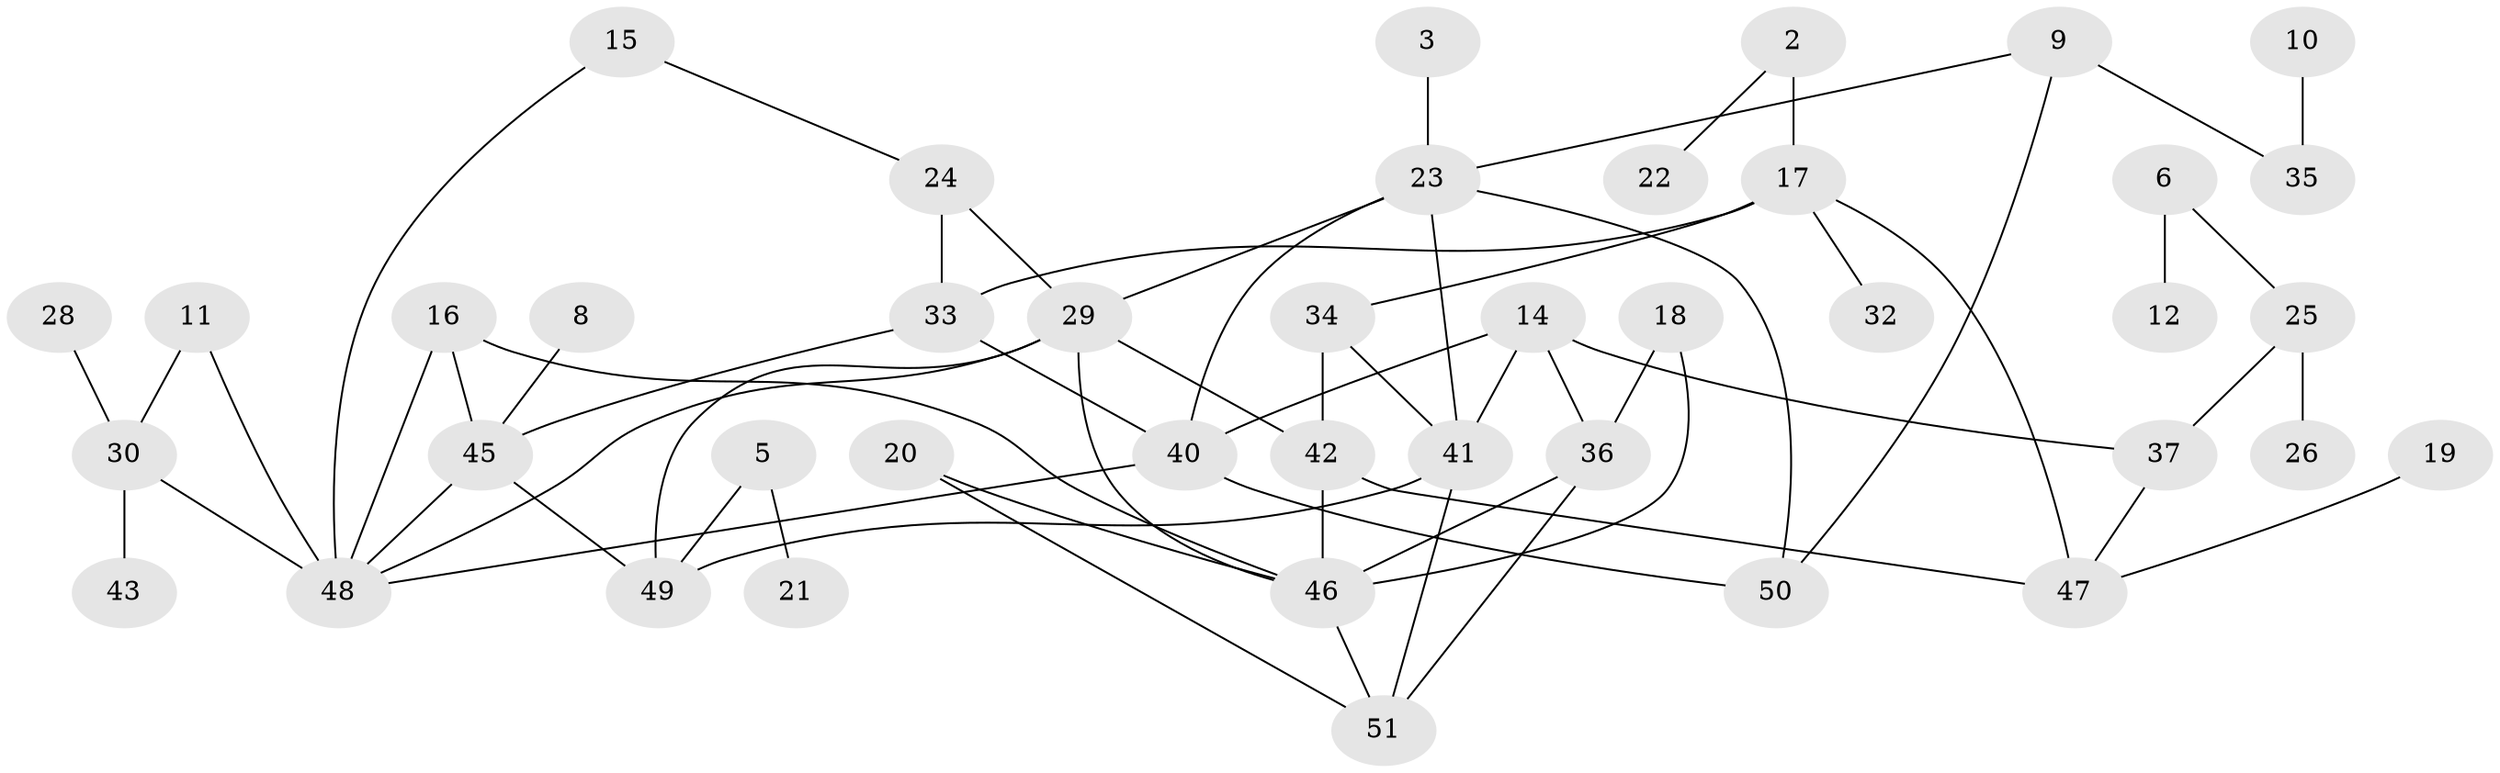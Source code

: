 // original degree distribution, {1: 0.2376237623762376, 4: 0.1188118811881188, 0: 0.0891089108910891, 3: 0.26732673267326734, 2: 0.22772277227722773, 5: 0.04950495049504951, 6: 0.009900990099009901}
// Generated by graph-tools (version 1.1) at 2025/00/03/09/25 03:00:51]
// undirected, 42 vertices, 63 edges
graph export_dot {
graph [start="1"]
  node [color=gray90,style=filled];
  2;
  3;
  5;
  6;
  8;
  9;
  10;
  11;
  12;
  14;
  15;
  16;
  17;
  18;
  19;
  20;
  21;
  22;
  23;
  24;
  25;
  26;
  28;
  29;
  30;
  32;
  33;
  34;
  35;
  36;
  37;
  40;
  41;
  42;
  43;
  45;
  46;
  47;
  48;
  49;
  50;
  51;
  2 -- 17 [weight=2.0];
  2 -- 22 [weight=1.0];
  3 -- 23 [weight=1.0];
  5 -- 21 [weight=1.0];
  5 -- 49 [weight=1.0];
  6 -- 12 [weight=1.0];
  6 -- 25 [weight=1.0];
  8 -- 45 [weight=1.0];
  9 -- 23 [weight=1.0];
  9 -- 35 [weight=1.0];
  9 -- 50 [weight=1.0];
  10 -- 35 [weight=1.0];
  11 -- 30 [weight=1.0];
  11 -- 48 [weight=1.0];
  14 -- 36 [weight=1.0];
  14 -- 37 [weight=1.0];
  14 -- 40 [weight=1.0];
  14 -- 41 [weight=1.0];
  15 -- 24 [weight=1.0];
  15 -- 48 [weight=1.0];
  16 -- 45 [weight=1.0];
  16 -- 46 [weight=1.0];
  16 -- 48 [weight=1.0];
  17 -- 32 [weight=1.0];
  17 -- 33 [weight=1.0];
  17 -- 34 [weight=1.0];
  17 -- 47 [weight=1.0];
  18 -- 36 [weight=1.0];
  18 -- 46 [weight=1.0];
  19 -- 47 [weight=1.0];
  20 -- 46 [weight=1.0];
  20 -- 51 [weight=1.0];
  23 -- 29 [weight=1.0];
  23 -- 40 [weight=1.0];
  23 -- 41 [weight=1.0];
  23 -- 50 [weight=1.0];
  24 -- 29 [weight=1.0];
  24 -- 33 [weight=1.0];
  25 -- 26 [weight=1.0];
  25 -- 37 [weight=1.0];
  28 -- 30 [weight=1.0];
  29 -- 42 [weight=1.0];
  29 -- 46 [weight=1.0];
  29 -- 48 [weight=1.0];
  29 -- 49 [weight=1.0];
  30 -- 43 [weight=1.0];
  30 -- 48 [weight=2.0];
  33 -- 40 [weight=1.0];
  33 -- 45 [weight=1.0];
  34 -- 41 [weight=1.0];
  34 -- 42 [weight=1.0];
  36 -- 46 [weight=1.0];
  36 -- 51 [weight=1.0];
  37 -- 47 [weight=1.0];
  40 -- 48 [weight=1.0];
  40 -- 50 [weight=1.0];
  41 -- 49 [weight=1.0];
  41 -- 51 [weight=1.0];
  42 -- 46 [weight=1.0];
  42 -- 47 [weight=1.0];
  45 -- 48 [weight=1.0];
  45 -- 49 [weight=1.0];
  46 -- 51 [weight=1.0];
}
